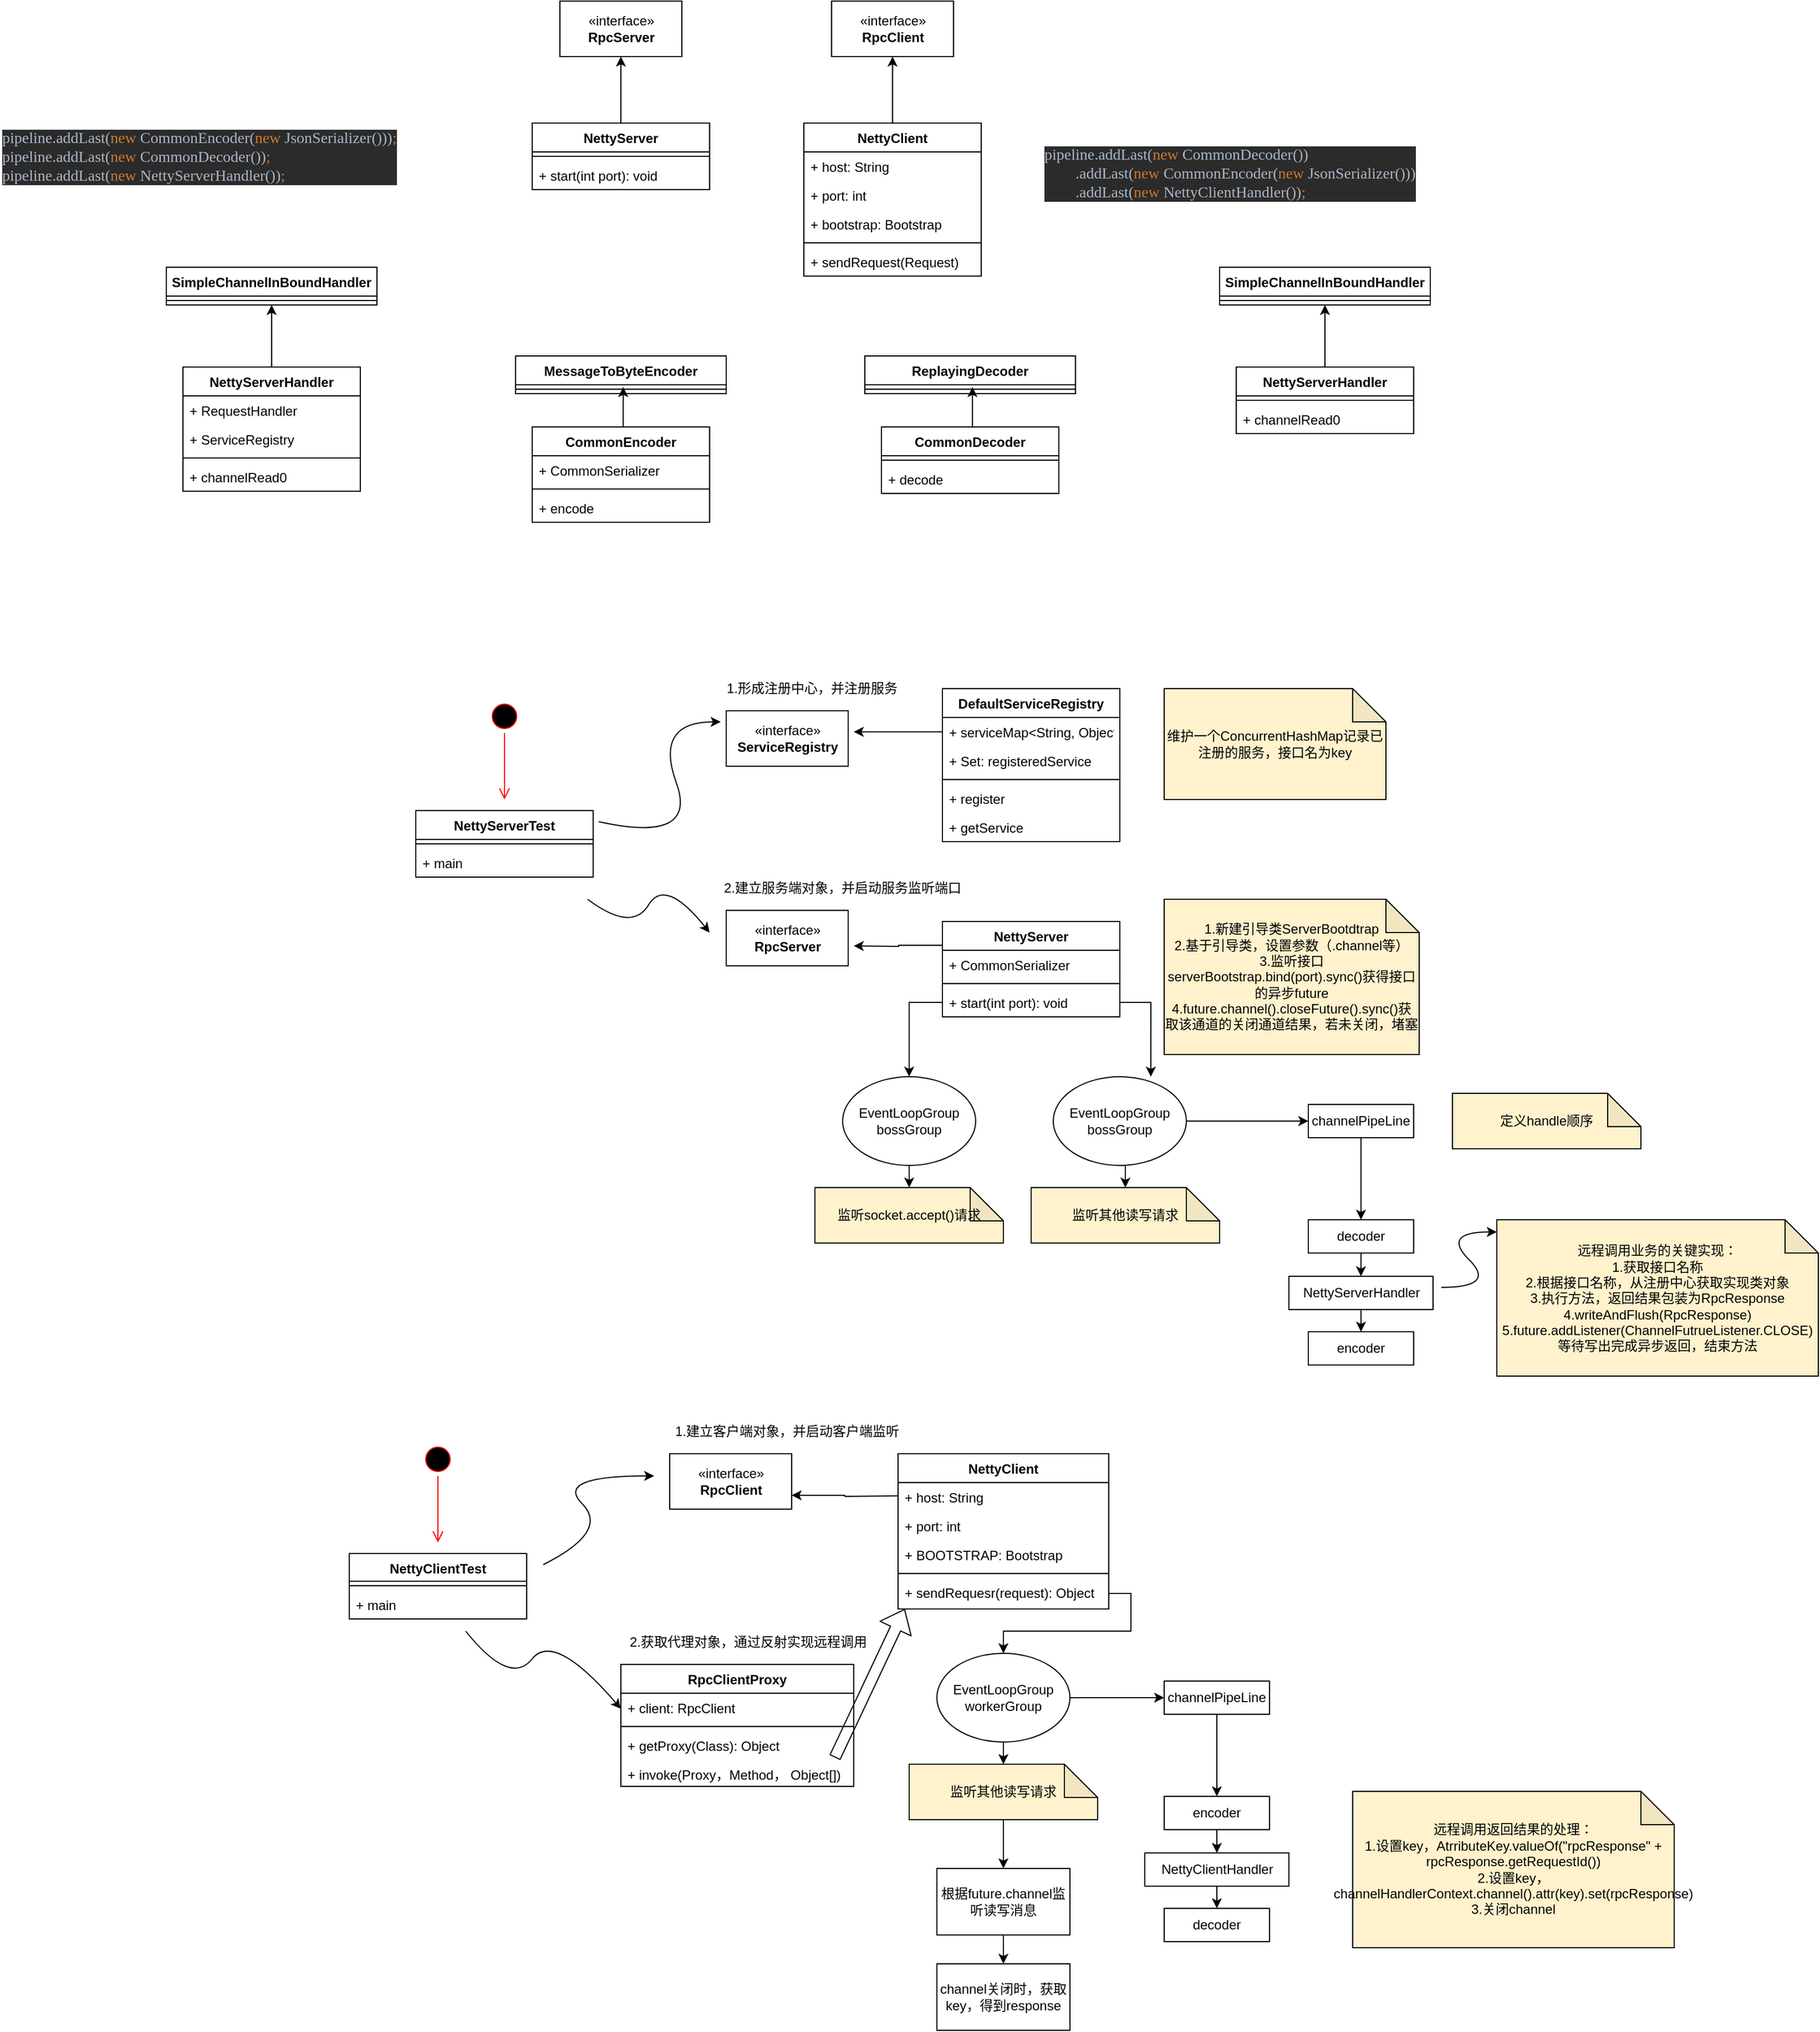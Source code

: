 <mxfile version="14.9.6" type="github">
  <diagram id="C5RBs43oDa-KdzZeNtuy" name="Page-1">
    <mxGraphModel dx="1935" dy="450" grid="1" gridSize="10" guides="1" tooltips="1" connect="1" arrows="1" fold="1" page="1" pageScale="1" pageWidth="827" pageHeight="1169" math="0" shadow="0">
      <root>
        <mxCell id="WIyWlLk6GJQsqaUBKTNV-0" />
        <mxCell id="WIyWlLk6GJQsqaUBKTNV-1" parent="WIyWlLk6GJQsqaUBKTNV-0" />
        <mxCell id="xq2F28zSy12SkbfvyaUk-0" value="«interface»&lt;br&gt;&lt;b&gt;RpcServer&lt;/b&gt;" style="html=1;" vertex="1" parent="WIyWlLk6GJQsqaUBKTNV-1">
          <mxGeometry x="315" y="70" width="110" height="50" as="geometry" />
        </mxCell>
        <mxCell id="xq2F28zSy12SkbfvyaUk-9" style="edgeStyle=orthogonalEdgeStyle;rounded=0;orthogonalLoop=1;jettySize=auto;html=1;exitX=0.5;exitY=0;exitDx=0;exitDy=0;" edge="1" parent="WIyWlLk6GJQsqaUBKTNV-1" source="xq2F28zSy12SkbfvyaUk-1" target="xq2F28zSy12SkbfvyaUk-0">
          <mxGeometry relative="1" as="geometry" />
        </mxCell>
        <mxCell id="xq2F28zSy12SkbfvyaUk-1" value="NettyServer" style="swimlane;fontStyle=1;align=center;verticalAlign=top;childLayout=stackLayout;horizontal=1;startSize=26;horizontalStack=0;resizeParent=1;resizeParentMax=0;resizeLast=0;collapsible=1;marginBottom=0;" vertex="1" parent="WIyWlLk6GJQsqaUBKTNV-1">
          <mxGeometry x="290" y="180" width="160" height="60" as="geometry" />
        </mxCell>
        <mxCell id="xq2F28zSy12SkbfvyaUk-3" value="" style="line;strokeWidth=1;fillColor=none;align=left;verticalAlign=middle;spacingTop=-1;spacingLeft=3;spacingRight=3;rotatable=0;labelPosition=right;points=[];portConstraint=eastwest;" vertex="1" parent="xq2F28zSy12SkbfvyaUk-1">
          <mxGeometry y="26" width="160" height="8" as="geometry" />
        </mxCell>
        <mxCell id="xq2F28zSy12SkbfvyaUk-4" value="+ start(int port): void" style="text;strokeColor=none;fillColor=none;align=left;verticalAlign=top;spacingLeft=4;spacingRight=4;overflow=hidden;rotatable=0;points=[[0,0.5],[1,0.5]];portConstraint=eastwest;" vertex="1" parent="xq2F28zSy12SkbfvyaUk-1">
          <mxGeometry y="34" width="160" height="26" as="geometry" />
        </mxCell>
        <mxCell id="xq2F28zSy12SkbfvyaUk-7" value="&lt;pre style=&quot;background-color: #2b2b2b ; color: #a9b7c6 ; font-family: &amp;quot;consolas&amp;quot; ; font-size: 10.5pt&quot;&gt;pipeline.addLast(&lt;span style=&quot;color: #cc7832&quot;&gt;new &lt;/span&gt;CommonEncoder(&lt;span style=&quot;color: #cc7832&quot;&gt;new &lt;/span&gt;JsonSerializer()))&lt;span style=&quot;color: #cc7832&quot;&gt;;&lt;br&gt;&lt;/span&gt;pipeline.addLast(&lt;span style=&quot;color: #cc7832&quot;&gt;new &lt;/span&gt;CommonDecoder())&lt;span style=&quot;color: #cc7832&quot;&gt;;&lt;br&gt;&lt;/span&gt;pipeline.addLast(&lt;span style=&quot;color: #cc7832&quot;&gt;new &lt;/span&gt;NettyServerHandler())&lt;span style=&quot;color: #cc7832&quot;&gt;;&lt;/span&gt;&lt;/pre&gt;" style="text;whiteSpace=wrap;html=1;" vertex="1" parent="WIyWlLk6GJQsqaUBKTNV-1">
          <mxGeometry x="-190" y="165" width="470" height="90" as="geometry" />
        </mxCell>
        <mxCell id="xq2F28zSy12SkbfvyaUk-21" style="edgeStyle=orthogonalEdgeStyle;rounded=0;orthogonalLoop=1;jettySize=auto;html=1;exitX=0.5;exitY=0;exitDx=0;exitDy=0;entryX=0.5;entryY=1;entryDx=0;entryDy=0;" edge="1" parent="WIyWlLk6GJQsqaUBKTNV-1" source="xq2F28zSy12SkbfvyaUk-10" target="xq2F28zSy12SkbfvyaUk-15">
          <mxGeometry relative="1" as="geometry" />
        </mxCell>
        <mxCell id="xq2F28zSy12SkbfvyaUk-10" value="NettyServerHandler" style="swimlane;fontStyle=1;align=center;verticalAlign=top;childLayout=stackLayout;horizontal=1;startSize=26;horizontalStack=0;resizeParent=1;resizeParentMax=0;resizeLast=0;collapsible=1;marginBottom=0;" vertex="1" parent="WIyWlLk6GJQsqaUBKTNV-1">
          <mxGeometry x="-25" y="400" width="160" height="112" as="geometry" />
        </mxCell>
        <mxCell id="xq2F28zSy12SkbfvyaUk-11" value="+ RequestHandler" style="text;strokeColor=none;fillColor=none;align=left;verticalAlign=top;spacingLeft=4;spacingRight=4;overflow=hidden;rotatable=0;points=[[0,0.5],[1,0.5]];portConstraint=eastwest;" vertex="1" parent="xq2F28zSy12SkbfvyaUk-10">
          <mxGeometry y="26" width="160" height="26" as="geometry" />
        </mxCell>
        <mxCell id="xq2F28zSy12SkbfvyaUk-14" value="+ ServiceRegistry" style="text;strokeColor=none;fillColor=none;align=left;verticalAlign=top;spacingLeft=4;spacingRight=4;overflow=hidden;rotatable=0;points=[[0,0.5],[1,0.5]];portConstraint=eastwest;" vertex="1" parent="xq2F28zSy12SkbfvyaUk-10">
          <mxGeometry y="52" width="160" height="26" as="geometry" />
        </mxCell>
        <mxCell id="xq2F28zSy12SkbfvyaUk-12" value="" style="line;strokeWidth=1;fillColor=none;align=left;verticalAlign=middle;spacingTop=-1;spacingLeft=3;spacingRight=3;rotatable=0;labelPosition=right;points=[];portConstraint=eastwest;" vertex="1" parent="xq2F28zSy12SkbfvyaUk-10">
          <mxGeometry y="78" width="160" height="8" as="geometry" />
        </mxCell>
        <mxCell id="xq2F28zSy12SkbfvyaUk-13" value="+ channelRead0" style="text;strokeColor=none;fillColor=none;align=left;verticalAlign=top;spacingLeft=4;spacingRight=4;overflow=hidden;rotatable=0;points=[[0,0.5],[1,0.5]];portConstraint=eastwest;" vertex="1" parent="xq2F28zSy12SkbfvyaUk-10">
          <mxGeometry y="86" width="160" height="26" as="geometry" />
        </mxCell>
        <mxCell id="xq2F28zSy12SkbfvyaUk-15" value="SimpleChannelInBoundHandler" style="swimlane;fontStyle=1;align=center;verticalAlign=top;childLayout=stackLayout;horizontal=1;startSize=26;horizontalStack=0;resizeParent=1;resizeParentMax=0;resizeLast=0;collapsible=1;marginBottom=0;" vertex="1" parent="WIyWlLk6GJQsqaUBKTNV-1">
          <mxGeometry x="-40" y="310" width="190" height="34" as="geometry" />
        </mxCell>
        <mxCell id="xq2F28zSy12SkbfvyaUk-17" value="" style="line;strokeWidth=1;fillColor=none;align=left;verticalAlign=middle;spacingTop=-1;spacingLeft=3;spacingRight=3;rotatable=0;labelPosition=right;points=[];portConstraint=eastwest;" vertex="1" parent="xq2F28zSy12SkbfvyaUk-15">
          <mxGeometry y="26" width="190" height="8" as="geometry" />
        </mxCell>
        <mxCell id="xq2F28zSy12SkbfvyaUk-23" value="«interface»&lt;br&gt;&lt;b&gt;RpcClient&lt;/b&gt;" style="html=1;" vertex="1" parent="WIyWlLk6GJQsqaUBKTNV-1">
          <mxGeometry x="560" y="70" width="110" height="50" as="geometry" />
        </mxCell>
        <mxCell id="xq2F28zSy12SkbfvyaUk-34" style="edgeStyle=orthogonalEdgeStyle;rounded=0;orthogonalLoop=1;jettySize=auto;html=1;exitX=0.5;exitY=0;exitDx=0;exitDy=0;entryX=0.5;entryY=1;entryDx=0;entryDy=0;" edge="1" parent="WIyWlLk6GJQsqaUBKTNV-1" source="xq2F28zSy12SkbfvyaUk-28" target="xq2F28zSy12SkbfvyaUk-23">
          <mxGeometry relative="1" as="geometry" />
        </mxCell>
        <mxCell id="xq2F28zSy12SkbfvyaUk-28" value="NettyClient" style="swimlane;fontStyle=1;align=center;verticalAlign=top;childLayout=stackLayout;horizontal=1;startSize=26;horizontalStack=0;resizeParent=1;resizeParentMax=0;resizeLast=0;collapsible=1;marginBottom=0;" vertex="1" parent="WIyWlLk6GJQsqaUBKTNV-1">
          <mxGeometry x="535" y="180" width="160" height="138" as="geometry" />
        </mxCell>
        <mxCell id="xq2F28zSy12SkbfvyaUk-29" value="+ host: String" style="text;strokeColor=none;fillColor=none;align=left;verticalAlign=top;spacingLeft=4;spacingRight=4;overflow=hidden;rotatable=0;points=[[0,0.5],[1,0.5]];portConstraint=eastwest;" vertex="1" parent="xq2F28zSy12SkbfvyaUk-28">
          <mxGeometry y="26" width="160" height="26" as="geometry" />
        </mxCell>
        <mxCell id="xq2F28zSy12SkbfvyaUk-32" value="+ port: int" style="text;strokeColor=none;fillColor=none;align=left;verticalAlign=top;spacingLeft=4;spacingRight=4;overflow=hidden;rotatable=0;points=[[0,0.5],[1,0.5]];portConstraint=eastwest;" vertex="1" parent="xq2F28zSy12SkbfvyaUk-28">
          <mxGeometry y="52" width="160" height="26" as="geometry" />
        </mxCell>
        <mxCell id="xq2F28zSy12SkbfvyaUk-33" value="+ bootstrap: Bootstrap" style="text;strokeColor=none;fillColor=none;align=left;verticalAlign=top;spacingLeft=4;spacingRight=4;overflow=hidden;rotatable=0;points=[[0,0.5],[1,0.5]];portConstraint=eastwest;" vertex="1" parent="xq2F28zSy12SkbfvyaUk-28">
          <mxGeometry y="78" width="160" height="26" as="geometry" />
        </mxCell>
        <mxCell id="xq2F28zSy12SkbfvyaUk-30" value="" style="line;strokeWidth=1;fillColor=none;align=left;verticalAlign=middle;spacingTop=-1;spacingLeft=3;spacingRight=3;rotatable=0;labelPosition=right;points=[];portConstraint=eastwest;" vertex="1" parent="xq2F28zSy12SkbfvyaUk-28">
          <mxGeometry y="104" width="160" height="8" as="geometry" />
        </mxCell>
        <mxCell id="xq2F28zSy12SkbfvyaUk-31" value="+ sendRequest(Request)" style="text;strokeColor=none;fillColor=none;align=left;verticalAlign=top;spacingLeft=4;spacingRight=4;overflow=hidden;rotatable=0;points=[[0,0.5],[1,0.5]];portConstraint=eastwest;" vertex="1" parent="xq2F28zSy12SkbfvyaUk-28">
          <mxGeometry y="112" width="160" height="26" as="geometry" />
        </mxCell>
        <mxCell id="xq2F28zSy12SkbfvyaUk-35" value="&lt;pre style=&quot;background-color: #2b2b2b ; color: #a9b7c6 ; font-family: &amp;quot;consolas&amp;quot; ; font-size: 10.5pt&quot;&gt;pipeline.addLast(&lt;span style=&quot;color: #cc7832&quot;&gt;new &lt;/span&gt;CommonDecoder())&lt;br&gt;        .addLast(&lt;span style=&quot;color: #cc7832&quot;&gt;new &lt;/span&gt;CommonEncoder(&lt;span style=&quot;color: #cc7832&quot;&gt;new &lt;/span&gt;JsonSerializer()))&lt;br&gt;        .addLast(&lt;span style=&quot;color: #cc7832&quot;&gt;new &lt;/span&gt;NettyClientHandler())&lt;span style=&quot;color: #cc7832&quot;&gt;;&lt;/span&gt;&lt;/pre&gt;" style="text;whiteSpace=wrap;html=1;" vertex="1" parent="WIyWlLk6GJQsqaUBKTNV-1">
          <mxGeometry x="750" y="180" width="460" height="90" as="geometry" />
        </mxCell>
        <mxCell id="xq2F28zSy12SkbfvyaUk-36" value="SimpleChannelInBoundHandler" style="swimlane;fontStyle=1;align=center;verticalAlign=top;childLayout=stackLayout;horizontal=1;startSize=26;horizontalStack=0;resizeParent=1;resizeParentMax=0;resizeLast=0;collapsible=1;marginBottom=0;" vertex="1" parent="WIyWlLk6GJQsqaUBKTNV-1">
          <mxGeometry x="910" y="310" width="190" height="34" as="geometry" />
        </mxCell>
        <mxCell id="xq2F28zSy12SkbfvyaUk-37" value="" style="line;strokeWidth=1;fillColor=none;align=left;verticalAlign=middle;spacingTop=-1;spacingLeft=3;spacingRight=3;rotatable=0;labelPosition=right;points=[];portConstraint=eastwest;" vertex="1" parent="xq2F28zSy12SkbfvyaUk-36">
          <mxGeometry y="26" width="190" height="8" as="geometry" />
        </mxCell>
        <mxCell id="xq2F28zSy12SkbfvyaUk-43" style="edgeStyle=orthogonalEdgeStyle;rounded=0;orthogonalLoop=1;jettySize=auto;html=1;exitX=0.5;exitY=0;exitDx=0;exitDy=0;entryX=0.5;entryY=1;entryDx=0;entryDy=0;" edge="1" parent="WIyWlLk6GJQsqaUBKTNV-1" source="xq2F28zSy12SkbfvyaUk-38" target="xq2F28zSy12SkbfvyaUk-36">
          <mxGeometry relative="1" as="geometry" />
        </mxCell>
        <mxCell id="xq2F28zSy12SkbfvyaUk-38" value="NettyServerHandler" style="swimlane;fontStyle=1;align=center;verticalAlign=top;childLayout=stackLayout;horizontal=1;startSize=26;horizontalStack=0;resizeParent=1;resizeParentMax=0;resizeLast=0;collapsible=1;marginBottom=0;" vertex="1" parent="WIyWlLk6GJQsqaUBKTNV-1">
          <mxGeometry x="925" y="400" width="160" height="60" as="geometry" />
        </mxCell>
        <mxCell id="xq2F28zSy12SkbfvyaUk-41" value="" style="line;strokeWidth=1;fillColor=none;align=left;verticalAlign=middle;spacingTop=-1;spacingLeft=3;spacingRight=3;rotatable=0;labelPosition=right;points=[];portConstraint=eastwest;" vertex="1" parent="xq2F28zSy12SkbfvyaUk-38">
          <mxGeometry y="26" width="160" height="8" as="geometry" />
        </mxCell>
        <mxCell id="xq2F28zSy12SkbfvyaUk-42" value="+ channelRead0" style="text;strokeColor=none;fillColor=none;align=left;verticalAlign=top;spacingLeft=4;spacingRight=4;overflow=hidden;rotatable=0;points=[[0,0.5],[1,0.5]];portConstraint=eastwest;" vertex="1" parent="xq2F28zSy12SkbfvyaUk-38">
          <mxGeometry y="34" width="160" height="26" as="geometry" />
        </mxCell>
        <mxCell id="xq2F28zSy12SkbfvyaUk-49" value="MessageToByteEncoder" style="swimlane;fontStyle=1;align=center;verticalAlign=top;childLayout=stackLayout;horizontal=1;startSize=26;horizontalStack=0;resizeParent=1;resizeParentMax=0;resizeLast=0;collapsible=1;marginBottom=0;" vertex="1" parent="WIyWlLk6GJQsqaUBKTNV-1">
          <mxGeometry x="275" y="390" width="190" height="34" as="geometry" />
        </mxCell>
        <mxCell id="xq2F28zSy12SkbfvyaUk-50" value="" style="line;strokeWidth=1;fillColor=none;align=left;verticalAlign=middle;spacingTop=-1;spacingLeft=3;spacingRight=3;rotatable=0;labelPosition=right;points=[];portConstraint=eastwest;" vertex="1" parent="xq2F28zSy12SkbfvyaUk-49">
          <mxGeometry y="26" width="190" height="8" as="geometry" />
        </mxCell>
        <mxCell id="xq2F28zSy12SkbfvyaUk-55" style="edgeStyle=orthogonalEdgeStyle;rounded=0;orthogonalLoop=1;jettySize=auto;html=1;exitX=0.5;exitY=0;exitDx=0;exitDy=0;entryX=0.511;entryY=0.25;entryDx=0;entryDy=0;entryPerimeter=0;" edge="1" parent="WIyWlLk6GJQsqaUBKTNV-1" source="xq2F28zSy12SkbfvyaUk-51" target="xq2F28zSy12SkbfvyaUk-50">
          <mxGeometry relative="1" as="geometry" />
        </mxCell>
        <mxCell id="xq2F28zSy12SkbfvyaUk-51" value="CommonEncoder" style="swimlane;fontStyle=1;align=center;verticalAlign=top;childLayout=stackLayout;horizontal=1;startSize=26;horizontalStack=0;resizeParent=1;resizeParentMax=0;resizeLast=0;collapsible=1;marginBottom=0;" vertex="1" parent="WIyWlLk6GJQsqaUBKTNV-1">
          <mxGeometry x="290" y="454" width="160" height="86" as="geometry" />
        </mxCell>
        <mxCell id="xq2F28zSy12SkbfvyaUk-52" value="+ CommonSerializer" style="text;strokeColor=none;fillColor=none;align=left;verticalAlign=top;spacingLeft=4;spacingRight=4;overflow=hidden;rotatable=0;points=[[0,0.5],[1,0.5]];portConstraint=eastwest;" vertex="1" parent="xq2F28zSy12SkbfvyaUk-51">
          <mxGeometry y="26" width="160" height="26" as="geometry" />
        </mxCell>
        <mxCell id="xq2F28zSy12SkbfvyaUk-53" value="" style="line;strokeWidth=1;fillColor=none;align=left;verticalAlign=middle;spacingTop=-1;spacingLeft=3;spacingRight=3;rotatable=0;labelPosition=right;points=[];portConstraint=eastwest;" vertex="1" parent="xq2F28zSy12SkbfvyaUk-51">
          <mxGeometry y="52" width="160" height="8" as="geometry" />
        </mxCell>
        <mxCell id="xq2F28zSy12SkbfvyaUk-54" value="+ encode" style="text;strokeColor=none;fillColor=none;align=left;verticalAlign=top;spacingLeft=4;spacingRight=4;overflow=hidden;rotatable=0;points=[[0,0.5],[1,0.5]];portConstraint=eastwest;" vertex="1" parent="xq2F28zSy12SkbfvyaUk-51">
          <mxGeometry y="60" width="160" height="26" as="geometry" />
        </mxCell>
        <mxCell id="xq2F28zSy12SkbfvyaUk-56" value="ReplayingDecoder" style="swimlane;fontStyle=1;align=center;verticalAlign=top;childLayout=stackLayout;horizontal=1;startSize=26;horizontalStack=0;resizeParent=1;resizeParentMax=0;resizeLast=0;collapsible=1;marginBottom=0;" vertex="1" parent="WIyWlLk6GJQsqaUBKTNV-1">
          <mxGeometry x="590" y="390" width="190" height="34" as="geometry" />
        </mxCell>
        <mxCell id="xq2F28zSy12SkbfvyaUk-57" value="" style="line;strokeWidth=1;fillColor=none;align=left;verticalAlign=middle;spacingTop=-1;spacingLeft=3;spacingRight=3;rotatable=0;labelPosition=right;points=[];portConstraint=eastwest;" vertex="1" parent="xq2F28zSy12SkbfvyaUk-56">
          <mxGeometry y="26" width="190" height="8" as="geometry" />
        </mxCell>
        <mxCell id="xq2F28zSy12SkbfvyaUk-58" style="edgeStyle=orthogonalEdgeStyle;rounded=0;orthogonalLoop=1;jettySize=auto;html=1;exitX=0.5;exitY=0;exitDx=0;exitDy=0;entryX=0.511;entryY=0.25;entryDx=0;entryDy=0;entryPerimeter=0;" edge="1" parent="WIyWlLk6GJQsqaUBKTNV-1" source="xq2F28zSy12SkbfvyaUk-59" target="xq2F28zSy12SkbfvyaUk-57">
          <mxGeometry relative="1" as="geometry" />
        </mxCell>
        <mxCell id="xq2F28zSy12SkbfvyaUk-59" value="CommonDecoder" style="swimlane;fontStyle=1;align=center;verticalAlign=top;childLayout=stackLayout;horizontal=1;startSize=26;horizontalStack=0;resizeParent=1;resizeParentMax=0;resizeLast=0;collapsible=1;marginBottom=0;" vertex="1" parent="WIyWlLk6GJQsqaUBKTNV-1">
          <mxGeometry x="605" y="454" width="160" height="60" as="geometry" />
        </mxCell>
        <mxCell id="xq2F28zSy12SkbfvyaUk-61" value="" style="line;strokeWidth=1;fillColor=none;align=left;verticalAlign=middle;spacingTop=-1;spacingLeft=3;spacingRight=3;rotatable=0;labelPosition=right;points=[];portConstraint=eastwest;" vertex="1" parent="xq2F28zSy12SkbfvyaUk-59">
          <mxGeometry y="26" width="160" height="8" as="geometry" />
        </mxCell>
        <mxCell id="xq2F28zSy12SkbfvyaUk-62" value="+ decode" style="text;strokeColor=none;fillColor=none;align=left;verticalAlign=top;spacingLeft=4;spacingRight=4;overflow=hidden;rotatable=0;points=[[0,0.5],[1,0.5]];portConstraint=eastwest;" vertex="1" parent="xq2F28zSy12SkbfvyaUk-59">
          <mxGeometry y="34" width="160" height="26" as="geometry" />
        </mxCell>
        <mxCell id="xq2F28zSy12SkbfvyaUk-63" value="" style="ellipse;html=1;shape=startState;fillColor=#000000;strokeColor=#ff0000;" vertex="1" parent="WIyWlLk6GJQsqaUBKTNV-1">
          <mxGeometry x="250" y="700" width="30" height="30" as="geometry" />
        </mxCell>
        <mxCell id="xq2F28zSy12SkbfvyaUk-64" value="" style="edgeStyle=orthogonalEdgeStyle;html=1;verticalAlign=bottom;endArrow=open;endSize=8;strokeColor=#ff0000;" edge="1" source="xq2F28zSy12SkbfvyaUk-63" parent="WIyWlLk6GJQsqaUBKTNV-1">
          <mxGeometry relative="1" as="geometry">
            <mxPoint x="265" y="790" as="targetPoint" />
          </mxGeometry>
        </mxCell>
        <mxCell id="xq2F28zSy12SkbfvyaUk-65" value="NettyServerTest" style="swimlane;fontStyle=1;align=center;verticalAlign=top;childLayout=stackLayout;horizontal=1;startSize=26;horizontalStack=0;resizeParent=1;resizeParentMax=0;resizeLast=0;collapsible=1;marginBottom=0;" vertex="1" parent="WIyWlLk6GJQsqaUBKTNV-1">
          <mxGeometry x="185" y="800" width="160" height="60" as="geometry" />
        </mxCell>
        <mxCell id="xq2F28zSy12SkbfvyaUk-67" value="" style="line;strokeWidth=1;fillColor=none;align=left;verticalAlign=middle;spacingTop=-1;spacingLeft=3;spacingRight=3;rotatable=0;labelPosition=right;points=[];portConstraint=eastwest;" vertex="1" parent="xq2F28zSy12SkbfvyaUk-65">
          <mxGeometry y="26" width="160" height="8" as="geometry" />
        </mxCell>
        <mxCell id="xq2F28zSy12SkbfvyaUk-68" value="+ main" style="text;strokeColor=none;fillColor=none;align=left;verticalAlign=top;spacingLeft=4;spacingRight=4;overflow=hidden;rotatable=0;points=[[0,0.5],[1,0.5]];portConstraint=eastwest;" vertex="1" parent="xq2F28zSy12SkbfvyaUk-65">
          <mxGeometry y="34" width="160" height="26" as="geometry" />
        </mxCell>
        <mxCell id="xq2F28zSy12SkbfvyaUk-73" value="«interface»&lt;br&gt;&lt;b&gt;ServiceRegistry&lt;/b&gt;" style="html=1;" vertex="1" parent="WIyWlLk6GJQsqaUBKTNV-1">
          <mxGeometry x="465" y="710" width="110" height="50" as="geometry" />
        </mxCell>
        <mxCell id="xq2F28zSy12SkbfvyaUk-75" value="" style="curved=1;endArrow=classic;html=1;" edge="1" parent="WIyWlLk6GJQsqaUBKTNV-1">
          <mxGeometry width="50" height="50" relative="1" as="geometry">
            <mxPoint x="350" y="810" as="sourcePoint" />
            <mxPoint x="460" y="720" as="targetPoint" />
            <Array as="points">
              <mxPoint x="440" y="830" />
              <mxPoint x="400" y="720" />
            </Array>
          </mxGeometry>
        </mxCell>
        <mxCell id="xq2F28zSy12SkbfvyaUk-76" value="1.形成注册中心，并注册服务" style="text;html=1;strokeColor=none;fillColor=none;align=center;verticalAlign=middle;whiteSpace=wrap;rounded=0;" vertex="1" parent="WIyWlLk6GJQsqaUBKTNV-1">
          <mxGeometry x="460" y="690" width="165" as="geometry" />
        </mxCell>
        <mxCell id="xq2F28zSy12SkbfvyaUk-77" value="DefaultServiceRegistry" style="swimlane;fontStyle=1;align=center;verticalAlign=top;childLayout=stackLayout;horizontal=1;startSize=26;horizontalStack=0;resizeParent=1;resizeParentMax=0;resizeLast=0;collapsible=1;marginBottom=0;" vertex="1" parent="WIyWlLk6GJQsqaUBKTNV-1">
          <mxGeometry x="660" y="690" width="160" height="138" as="geometry" />
        </mxCell>
        <mxCell id="xq2F28zSy12SkbfvyaUk-78" value="+ serviceMap&lt;String, Object&gt;" style="text;strokeColor=none;fillColor=none;align=left;verticalAlign=top;spacingLeft=4;spacingRight=4;overflow=hidden;rotatable=0;points=[[0,0.5],[1,0.5]];portConstraint=eastwest;" vertex="1" parent="xq2F28zSy12SkbfvyaUk-77">
          <mxGeometry y="26" width="160" height="26" as="geometry" />
        </mxCell>
        <mxCell id="xq2F28zSy12SkbfvyaUk-82" value="+ Set: registeredService" style="text;strokeColor=none;fillColor=none;align=left;verticalAlign=top;spacingLeft=4;spacingRight=4;overflow=hidden;rotatable=0;points=[[0,0.5],[1,0.5]];portConstraint=eastwest;" vertex="1" parent="xq2F28zSy12SkbfvyaUk-77">
          <mxGeometry y="52" width="160" height="26" as="geometry" />
        </mxCell>
        <mxCell id="xq2F28zSy12SkbfvyaUk-79" value="" style="line;strokeWidth=1;fillColor=none;align=left;verticalAlign=middle;spacingTop=-1;spacingLeft=3;spacingRight=3;rotatable=0;labelPosition=right;points=[];portConstraint=eastwest;" vertex="1" parent="xq2F28zSy12SkbfvyaUk-77">
          <mxGeometry y="78" width="160" height="8" as="geometry" />
        </mxCell>
        <mxCell id="xq2F28zSy12SkbfvyaUk-80" value="+ register" style="text;strokeColor=none;fillColor=none;align=left;verticalAlign=top;spacingLeft=4;spacingRight=4;overflow=hidden;rotatable=0;points=[[0,0.5],[1,0.5]];portConstraint=eastwest;" vertex="1" parent="xq2F28zSy12SkbfvyaUk-77">
          <mxGeometry y="86" width="160" height="26" as="geometry" />
        </mxCell>
        <mxCell id="xq2F28zSy12SkbfvyaUk-83" value="+ getService" style="text;strokeColor=none;fillColor=none;align=left;verticalAlign=top;spacingLeft=4;spacingRight=4;overflow=hidden;rotatable=0;points=[[0,0.5],[1,0.5]];portConstraint=eastwest;" vertex="1" parent="xq2F28zSy12SkbfvyaUk-77">
          <mxGeometry y="112" width="160" height="26" as="geometry" />
        </mxCell>
        <mxCell id="xq2F28zSy12SkbfvyaUk-84" style="edgeStyle=orthogonalEdgeStyle;rounded=0;orthogonalLoop=1;jettySize=auto;html=1;exitX=0;exitY=0.5;exitDx=0;exitDy=0;" edge="1" parent="WIyWlLk6GJQsqaUBKTNV-1" source="xq2F28zSy12SkbfvyaUk-78">
          <mxGeometry relative="1" as="geometry">
            <mxPoint x="580" y="729" as="targetPoint" />
          </mxGeometry>
        </mxCell>
        <mxCell id="xq2F28zSy12SkbfvyaUk-85" value="维护一个ConcurrentHashMap记录已注册的服务，接口名为key" style="shape=note;whiteSpace=wrap;html=1;backgroundOutline=1;darkOpacity=0.05;fillColor=#FFF2CC;" vertex="1" parent="WIyWlLk6GJQsqaUBKTNV-1">
          <mxGeometry x="860" y="690" width="200" height="100" as="geometry" />
        </mxCell>
        <mxCell id="xq2F28zSy12SkbfvyaUk-87" value="«interface»&lt;br&gt;&lt;b&gt;RpcServer&lt;/b&gt;" style="html=1;" vertex="1" parent="WIyWlLk6GJQsqaUBKTNV-1">
          <mxGeometry x="465" y="890" width="110" height="50" as="geometry" />
        </mxCell>
        <mxCell id="xq2F28zSy12SkbfvyaUk-88" value="2.建立服务端对象，并启动服务监听端口" style="text;html=1;strokeColor=none;fillColor=none;align=center;verticalAlign=middle;whiteSpace=wrap;rounded=0;" vertex="1" parent="WIyWlLk6GJQsqaUBKTNV-1">
          <mxGeometry x="450" y="870" width="240" as="geometry" />
        </mxCell>
        <mxCell id="xq2F28zSy12SkbfvyaUk-93" style="edgeStyle=orthogonalEdgeStyle;rounded=0;orthogonalLoop=1;jettySize=auto;html=1;exitX=0;exitY=0.25;exitDx=0;exitDy=0;" edge="1" parent="WIyWlLk6GJQsqaUBKTNV-1" source="xq2F28zSy12SkbfvyaUk-89">
          <mxGeometry relative="1" as="geometry">
            <mxPoint x="580" y="922" as="targetPoint" />
          </mxGeometry>
        </mxCell>
        <mxCell id="xq2F28zSy12SkbfvyaUk-89" value="NettyServer" style="swimlane;fontStyle=1;align=center;verticalAlign=top;childLayout=stackLayout;horizontal=1;startSize=26;horizontalStack=0;resizeParent=1;resizeParentMax=0;resizeLast=0;collapsible=1;marginBottom=0;fillColor=#FFFFFF;" vertex="1" parent="WIyWlLk6GJQsqaUBKTNV-1">
          <mxGeometry x="660" y="900" width="160" height="86" as="geometry" />
        </mxCell>
        <mxCell id="xq2F28zSy12SkbfvyaUk-90" value="+ CommonSerializer" style="text;strokeColor=none;fillColor=none;align=left;verticalAlign=top;spacingLeft=4;spacingRight=4;overflow=hidden;rotatable=0;points=[[0,0.5],[1,0.5]];portConstraint=eastwest;" vertex="1" parent="xq2F28zSy12SkbfvyaUk-89">
          <mxGeometry y="26" width="160" height="26" as="geometry" />
        </mxCell>
        <mxCell id="xq2F28zSy12SkbfvyaUk-91" value="" style="line;strokeWidth=1;fillColor=none;align=left;verticalAlign=middle;spacingTop=-1;spacingLeft=3;spacingRight=3;rotatable=0;labelPosition=right;points=[];portConstraint=eastwest;" vertex="1" parent="xq2F28zSy12SkbfvyaUk-89">
          <mxGeometry y="52" width="160" height="8" as="geometry" />
        </mxCell>
        <mxCell id="xq2F28zSy12SkbfvyaUk-92" value="+ start(int port): void" style="text;strokeColor=none;fillColor=none;align=left;verticalAlign=top;spacingLeft=4;spacingRight=4;overflow=hidden;rotatable=0;points=[[0,0.5],[1,0.5]];portConstraint=eastwest;" vertex="1" parent="xq2F28zSy12SkbfvyaUk-89">
          <mxGeometry y="60" width="160" height="26" as="geometry" />
        </mxCell>
        <mxCell id="xq2F28zSy12SkbfvyaUk-94" value="1.新建引导类ServerBootdtrap&lt;br&gt;2.基于引导类，设置参数（.channel等）&lt;br&gt;3.监听接口serverBootstrap.bind(port).sync()获得接口的异步future&lt;br&gt;4.future.channel().closeFuture().sync()获取该通道的关闭通道结果，若未关闭，堵塞" style="shape=note;whiteSpace=wrap;html=1;backgroundOutline=1;darkOpacity=0.05;fillColor=#FFF2CC;" vertex="1" parent="WIyWlLk6GJQsqaUBKTNV-1">
          <mxGeometry x="860" y="880" width="230" height="140" as="geometry" />
        </mxCell>
        <mxCell id="xq2F28zSy12SkbfvyaUk-95" value="" style="curved=1;endArrow=classic;html=1;" edge="1" parent="WIyWlLk6GJQsqaUBKTNV-1">
          <mxGeometry width="50" height="50" relative="1" as="geometry">
            <mxPoint x="340" y="880" as="sourcePoint" />
            <mxPoint x="450" y="910" as="targetPoint" />
            <Array as="points">
              <mxPoint x="380" y="910" />
              <mxPoint x="410" y="860" />
            </Array>
          </mxGeometry>
        </mxCell>
        <mxCell id="xq2F28zSy12SkbfvyaUk-101" style="edgeStyle=orthogonalEdgeStyle;rounded=0;orthogonalLoop=1;jettySize=auto;html=1;exitX=0.5;exitY=1;exitDx=0;exitDy=0;entryX=0.5;entryY=0;entryDx=0;entryDy=0;entryPerimeter=0;" edge="1" parent="WIyWlLk6GJQsqaUBKTNV-1" source="xq2F28zSy12SkbfvyaUk-96" target="xq2F28zSy12SkbfvyaUk-100">
          <mxGeometry relative="1" as="geometry" />
        </mxCell>
        <mxCell id="xq2F28zSy12SkbfvyaUk-96" value="EventLoopGroup&lt;br&gt;bossGroup" style="ellipse;whiteSpace=wrap;html=1;fillColor=#FFFFFF;" vertex="1" parent="WIyWlLk6GJQsqaUBKTNV-1">
          <mxGeometry x="570" y="1040" width="120" height="80" as="geometry" />
        </mxCell>
        <mxCell id="xq2F28zSy12SkbfvyaUk-97" style="edgeStyle=orthogonalEdgeStyle;rounded=0;orthogonalLoop=1;jettySize=auto;html=1;exitX=0;exitY=0.5;exitDx=0;exitDy=0;entryX=0.5;entryY=0;entryDx=0;entryDy=0;" edge="1" parent="WIyWlLk6GJQsqaUBKTNV-1" source="xq2F28zSy12SkbfvyaUk-92" target="xq2F28zSy12SkbfvyaUk-96">
          <mxGeometry relative="1" as="geometry" />
        </mxCell>
        <mxCell id="xq2F28zSy12SkbfvyaUk-103" style="edgeStyle=orthogonalEdgeStyle;rounded=0;orthogonalLoop=1;jettySize=auto;html=1;exitX=0.5;exitY=1;exitDx=0;exitDy=0;entryX=0.5;entryY=0;entryDx=0;entryDy=0;entryPerimeter=0;" edge="1" parent="WIyWlLk6GJQsqaUBKTNV-1" source="xq2F28zSy12SkbfvyaUk-98" target="xq2F28zSy12SkbfvyaUk-102">
          <mxGeometry relative="1" as="geometry" />
        </mxCell>
        <mxCell id="xq2F28zSy12SkbfvyaUk-105" style="edgeStyle=orthogonalEdgeStyle;rounded=0;orthogonalLoop=1;jettySize=auto;html=1;exitX=1;exitY=0.5;exitDx=0;exitDy=0;entryX=0;entryY=0.5;entryDx=0;entryDy=0;" edge="1" parent="WIyWlLk6GJQsqaUBKTNV-1" source="xq2F28zSy12SkbfvyaUk-98" target="xq2F28zSy12SkbfvyaUk-104">
          <mxGeometry relative="1" as="geometry" />
        </mxCell>
        <mxCell id="xq2F28zSy12SkbfvyaUk-98" value="EventLoopGroup&lt;br&gt;bossGroup" style="ellipse;whiteSpace=wrap;html=1;fillColor=#FFFFFF;" vertex="1" parent="WIyWlLk6GJQsqaUBKTNV-1">
          <mxGeometry x="760" y="1040" width="120" height="80" as="geometry" />
        </mxCell>
        <mxCell id="xq2F28zSy12SkbfvyaUk-99" style="edgeStyle=orthogonalEdgeStyle;rounded=0;orthogonalLoop=1;jettySize=auto;html=1;exitX=1;exitY=0.5;exitDx=0;exitDy=0;entryX=0.733;entryY=0;entryDx=0;entryDy=0;entryPerimeter=0;" edge="1" parent="WIyWlLk6GJQsqaUBKTNV-1" source="xq2F28zSy12SkbfvyaUk-92" target="xq2F28zSy12SkbfvyaUk-98">
          <mxGeometry relative="1" as="geometry" />
        </mxCell>
        <mxCell id="xq2F28zSy12SkbfvyaUk-100" value="监听socket.accept()请求" style="shape=note;whiteSpace=wrap;html=1;backgroundOutline=1;darkOpacity=0.05;fillColor=#FFF2CC;" vertex="1" parent="WIyWlLk6GJQsqaUBKTNV-1">
          <mxGeometry x="545" y="1140" width="170" height="50" as="geometry" />
        </mxCell>
        <mxCell id="xq2F28zSy12SkbfvyaUk-102" value="监听其他读写请求" style="shape=note;whiteSpace=wrap;html=1;backgroundOutline=1;darkOpacity=0.05;fillColor=#FFF2CC;" vertex="1" parent="WIyWlLk6GJQsqaUBKTNV-1">
          <mxGeometry x="740" y="1140" width="170" height="50" as="geometry" />
        </mxCell>
        <mxCell id="xq2F28zSy12SkbfvyaUk-113" style="edgeStyle=orthogonalEdgeStyle;rounded=0;orthogonalLoop=1;jettySize=auto;html=1;exitX=0.5;exitY=1;exitDx=0;exitDy=0;entryX=0.5;entryY=0;entryDx=0;entryDy=0;" edge="1" parent="WIyWlLk6GJQsqaUBKTNV-1" source="xq2F28zSy12SkbfvyaUk-104" target="xq2F28zSy12SkbfvyaUk-108">
          <mxGeometry relative="1" as="geometry" />
        </mxCell>
        <mxCell id="xq2F28zSy12SkbfvyaUk-104" value="channelPipeLine" style="rounded=0;whiteSpace=wrap;html=1;fillColor=#FFFFFF;" vertex="1" parent="WIyWlLk6GJQsqaUBKTNV-1">
          <mxGeometry x="990" y="1065" width="95" height="30" as="geometry" />
        </mxCell>
        <mxCell id="xq2F28zSy12SkbfvyaUk-106" value="定义handle顺序" style="shape=note;whiteSpace=wrap;html=1;backgroundOutline=1;darkOpacity=0.05;fillColor=#FFF2CC;" vertex="1" parent="WIyWlLk6GJQsqaUBKTNV-1">
          <mxGeometry x="1120" y="1055" width="170" height="50" as="geometry" />
        </mxCell>
        <mxCell id="xq2F28zSy12SkbfvyaUk-112" style="edgeStyle=orthogonalEdgeStyle;rounded=0;orthogonalLoop=1;jettySize=auto;html=1;exitX=0.5;exitY=1;exitDx=0;exitDy=0;entryX=0.5;entryY=0;entryDx=0;entryDy=0;" edge="1" parent="WIyWlLk6GJQsqaUBKTNV-1" source="xq2F28zSy12SkbfvyaUk-108" target="xq2F28zSy12SkbfvyaUk-111">
          <mxGeometry relative="1" as="geometry" />
        </mxCell>
        <mxCell id="xq2F28zSy12SkbfvyaUk-108" value="decoder" style="rounded=0;whiteSpace=wrap;html=1;fillColor=#FFFFFF;" vertex="1" parent="WIyWlLk6GJQsqaUBKTNV-1">
          <mxGeometry x="990" y="1169" width="95" height="30" as="geometry" />
        </mxCell>
        <mxCell id="xq2F28zSy12SkbfvyaUk-115" style="edgeStyle=orthogonalEdgeStyle;rounded=0;orthogonalLoop=1;jettySize=auto;html=1;exitX=0.5;exitY=1;exitDx=0;exitDy=0;entryX=0.5;entryY=0;entryDx=0;entryDy=0;" edge="1" parent="WIyWlLk6GJQsqaUBKTNV-1" source="xq2F28zSy12SkbfvyaUk-111" target="xq2F28zSy12SkbfvyaUk-114">
          <mxGeometry relative="1" as="geometry" />
        </mxCell>
        <mxCell id="xq2F28zSy12SkbfvyaUk-111" value="NettyServerHandler" style="rounded=0;whiteSpace=wrap;html=1;fillColor=#FFFFFF;" vertex="1" parent="WIyWlLk6GJQsqaUBKTNV-1">
          <mxGeometry x="972.5" y="1220" width="130" height="30" as="geometry" />
        </mxCell>
        <mxCell id="xq2F28zSy12SkbfvyaUk-114" value="encoder" style="rounded=0;whiteSpace=wrap;html=1;fillColor=#FFFFFF;" vertex="1" parent="WIyWlLk6GJQsqaUBKTNV-1">
          <mxGeometry x="990" y="1270" width="95" height="30" as="geometry" />
        </mxCell>
        <mxCell id="xq2F28zSy12SkbfvyaUk-116" value="远程调用业务的关键实现：&lt;br&gt;1.获取接口名称&lt;br&gt;2.根据接口名称，从注册中心获取实现类对象&lt;br&gt;3.执行方法，返回结果包装为RpcResponse&lt;br&gt;4.writeAndFlush(RpcResponse)&lt;br&gt;5.future.addListener(ChannelFutrueListener.CLOSE)等待写出完成异步返回，结束方法" style="shape=note;whiteSpace=wrap;html=1;backgroundOutline=1;darkOpacity=0.05;fillColor=#FFF2CC;" vertex="1" parent="WIyWlLk6GJQsqaUBKTNV-1">
          <mxGeometry x="1160" y="1169" width="290" height="141" as="geometry" />
        </mxCell>
        <mxCell id="xq2F28zSy12SkbfvyaUk-118" value="" style="curved=1;endArrow=classic;html=1;" edge="1" parent="WIyWlLk6GJQsqaUBKTNV-1">
          <mxGeometry width="50" height="50" relative="1" as="geometry">
            <mxPoint x="1110" y="1230" as="sourcePoint" />
            <mxPoint x="1160" y="1180" as="targetPoint" />
            <Array as="points">
              <mxPoint x="1160" y="1230" />
              <mxPoint x="1110" y="1180" />
            </Array>
          </mxGeometry>
        </mxCell>
        <mxCell id="xq2F28zSy12SkbfvyaUk-119" value="" style="ellipse;html=1;shape=startState;fillColor=#000000;strokeColor=#ff0000;" vertex="1" parent="WIyWlLk6GJQsqaUBKTNV-1">
          <mxGeometry x="190" y="1370" width="30" height="30" as="geometry" />
        </mxCell>
        <mxCell id="xq2F28zSy12SkbfvyaUk-120" value="" style="edgeStyle=orthogonalEdgeStyle;html=1;verticalAlign=bottom;endArrow=open;endSize=8;strokeColor=#ff0000;" edge="1" source="xq2F28zSy12SkbfvyaUk-119" parent="WIyWlLk6GJQsqaUBKTNV-1">
          <mxGeometry relative="1" as="geometry">
            <mxPoint x="205" y="1460" as="targetPoint" />
          </mxGeometry>
        </mxCell>
        <mxCell id="xq2F28zSy12SkbfvyaUk-121" value="NettyClientTest" style="swimlane;fontStyle=1;align=center;verticalAlign=top;childLayout=stackLayout;horizontal=1;startSize=25;horizontalStack=0;resizeParent=1;resizeParentMax=0;resizeLast=0;collapsible=1;marginBottom=0;" vertex="1" parent="WIyWlLk6GJQsqaUBKTNV-1">
          <mxGeometry x="125" y="1470" width="160" height="59" as="geometry" />
        </mxCell>
        <mxCell id="xq2F28zSy12SkbfvyaUk-122" value="" style="line;strokeWidth=1;fillColor=none;align=left;verticalAlign=middle;spacingTop=-1;spacingLeft=3;spacingRight=3;rotatable=0;labelPosition=right;points=[];portConstraint=eastwest;" vertex="1" parent="xq2F28zSy12SkbfvyaUk-121">
          <mxGeometry y="25" width="160" height="8" as="geometry" />
        </mxCell>
        <mxCell id="xq2F28zSy12SkbfvyaUk-123" value="+ main" style="text;strokeColor=none;fillColor=none;align=left;verticalAlign=top;spacingLeft=4;spacingRight=4;overflow=hidden;rotatable=0;points=[[0,0.5],[1,0.5]];portConstraint=eastwest;" vertex="1" parent="xq2F28zSy12SkbfvyaUk-121">
          <mxGeometry y="33" width="160" height="26" as="geometry" />
        </mxCell>
        <mxCell id="xq2F28zSy12SkbfvyaUk-124" value="«interface»&lt;br&gt;&lt;b&gt;RpcClient&lt;/b&gt;" style="html=1;" vertex="1" parent="WIyWlLk6GJQsqaUBKTNV-1">
          <mxGeometry x="414" y="1380" width="110" height="50" as="geometry" />
        </mxCell>
        <mxCell id="xq2F28zSy12SkbfvyaUk-125" value="" style="curved=1;endArrow=classic;html=1;" edge="1" parent="WIyWlLk6GJQsqaUBKTNV-1">
          <mxGeometry width="50" height="50" relative="1" as="geometry">
            <mxPoint x="300" y="1480" as="sourcePoint" />
            <mxPoint x="400" y="1400" as="targetPoint" />
            <Array as="points">
              <mxPoint x="360" y="1450" />
              <mxPoint x="310" y="1400" />
            </Array>
          </mxGeometry>
        </mxCell>
        <mxCell id="xq2F28zSy12SkbfvyaUk-126" value="1.建立客户端对象，并启动客户端监听" style="text;html=1;strokeColor=none;fillColor=none;align=center;verticalAlign=middle;whiteSpace=wrap;rounded=0;" vertex="1" parent="WIyWlLk6GJQsqaUBKTNV-1">
          <mxGeometry x="400" y="1360" width="240" as="geometry" />
        </mxCell>
        <mxCell id="xq2F28zSy12SkbfvyaUk-128" value="NettyClient" style="swimlane;fontStyle=1;align=center;verticalAlign=top;childLayout=stackLayout;horizontal=1;startSize=26;horizontalStack=0;resizeParent=1;resizeParentMax=0;resizeLast=0;collapsible=1;marginBottom=0;fillColor=#FFFFFF;" vertex="1" parent="WIyWlLk6GJQsqaUBKTNV-1">
          <mxGeometry x="620" y="1380" width="190" height="140" as="geometry" />
        </mxCell>
        <mxCell id="xq2F28zSy12SkbfvyaUk-129" value="+ host: String" style="text;strokeColor=none;fillColor=none;align=left;verticalAlign=top;spacingLeft=4;spacingRight=4;overflow=hidden;rotatable=0;points=[[0,0.5],[1,0.5]];portConstraint=eastwest;" vertex="1" parent="xq2F28zSy12SkbfvyaUk-128">
          <mxGeometry y="26" width="190" height="26" as="geometry" />
        </mxCell>
        <mxCell id="xq2F28zSy12SkbfvyaUk-132" value="+ port: int" style="text;strokeColor=none;fillColor=none;align=left;verticalAlign=top;spacingLeft=4;spacingRight=4;overflow=hidden;rotatable=0;points=[[0,0.5],[1,0.5]];portConstraint=eastwest;" vertex="1" parent="xq2F28zSy12SkbfvyaUk-128">
          <mxGeometry y="52" width="190" height="26" as="geometry" />
        </mxCell>
        <mxCell id="xq2F28zSy12SkbfvyaUk-133" value="+ BOOTSTRAP: Bootstrap" style="text;strokeColor=none;fillColor=none;align=left;verticalAlign=top;spacingLeft=4;spacingRight=4;overflow=hidden;rotatable=0;points=[[0,0.5],[1,0.5]];portConstraint=eastwest;" vertex="1" parent="xq2F28zSy12SkbfvyaUk-128">
          <mxGeometry y="78" width="190" height="26" as="geometry" />
        </mxCell>
        <mxCell id="xq2F28zSy12SkbfvyaUk-130" value="" style="line;strokeWidth=1;fillColor=none;align=left;verticalAlign=middle;spacingTop=-1;spacingLeft=3;spacingRight=3;rotatable=0;labelPosition=right;points=[];portConstraint=eastwest;" vertex="1" parent="xq2F28zSy12SkbfvyaUk-128">
          <mxGeometry y="104" width="190" height="8" as="geometry" />
        </mxCell>
        <mxCell id="xq2F28zSy12SkbfvyaUk-131" value="+ sendRequesr(request): Object" style="text;strokeColor=none;fillColor=none;align=left;verticalAlign=top;spacingLeft=4;spacingRight=4;overflow=hidden;rotatable=0;points=[[0,0.5],[1,0.5]];portConstraint=eastwest;" vertex="1" parent="xq2F28zSy12SkbfvyaUk-128">
          <mxGeometry y="112" width="190" height="28" as="geometry" />
        </mxCell>
        <mxCell id="xq2F28zSy12SkbfvyaUk-134" style="edgeStyle=orthogonalEdgeStyle;rounded=0;orthogonalLoop=1;jettySize=auto;html=1;entryX=1;entryY=0.75;entryDx=0;entryDy=0;" edge="1" parent="WIyWlLk6GJQsqaUBKTNV-1" target="xq2F28zSy12SkbfvyaUk-124">
          <mxGeometry relative="1" as="geometry">
            <mxPoint x="620" y="1418" as="sourcePoint" />
          </mxGeometry>
        </mxCell>
        <mxCell id="xq2F28zSy12SkbfvyaUk-138" style="edgeStyle=orthogonalEdgeStyle;rounded=0;orthogonalLoop=1;jettySize=auto;html=1;exitX=0.5;exitY=1;exitDx=0;exitDy=0;entryX=0.5;entryY=0;entryDx=0;entryDy=0;entryPerimeter=0;" edge="1" parent="WIyWlLk6GJQsqaUBKTNV-1" source="xq2F28zSy12SkbfvyaUk-135" target="xq2F28zSy12SkbfvyaUk-137">
          <mxGeometry relative="1" as="geometry" />
        </mxCell>
        <mxCell id="xq2F28zSy12SkbfvyaUk-146" style="edgeStyle=orthogonalEdgeStyle;rounded=0;orthogonalLoop=1;jettySize=auto;html=1;exitX=1;exitY=0.5;exitDx=0;exitDy=0;entryX=0;entryY=0.5;entryDx=0;entryDy=0;" edge="1" parent="WIyWlLk6GJQsqaUBKTNV-1" source="xq2F28zSy12SkbfvyaUk-135" target="xq2F28zSy12SkbfvyaUk-140">
          <mxGeometry relative="1" as="geometry" />
        </mxCell>
        <mxCell id="xq2F28zSy12SkbfvyaUk-135" value="EventLoopGroup&lt;br&gt;workerGroup" style="ellipse;whiteSpace=wrap;html=1;fillColor=#FFFFFF;" vertex="1" parent="WIyWlLk6GJQsqaUBKTNV-1">
          <mxGeometry x="655" y="1560" width="120" height="80" as="geometry" />
        </mxCell>
        <mxCell id="xq2F28zSy12SkbfvyaUk-136" style="edgeStyle=orthogonalEdgeStyle;rounded=0;orthogonalLoop=1;jettySize=auto;html=1;exitX=1;exitY=0.5;exitDx=0;exitDy=0;entryX=0.5;entryY=0;entryDx=0;entryDy=0;" edge="1" parent="WIyWlLk6GJQsqaUBKTNV-1" source="xq2F28zSy12SkbfvyaUk-131" target="xq2F28zSy12SkbfvyaUk-135">
          <mxGeometry relative="1" as="geometry" />
        </mxCell>
        <mxCell id="xq2F28zSy12SkbfvyaUk-149" style="edgeStyle=orthogonalEdgeStyle;rounded=0;orthogonalLoop=1;jettySize=auto;html=1;exitX=0.5;exitY=1;exitDx=0;exitDy=0;exitPerimeter=0;entryX=0.5;entryY=0;entryDx=0;entryDy=0;" edge="1" parent="WIyWlLk6GJQsqaUBKTNV-1" source="xq2F28zSy12SkbfvyaUk-137" target="xq2F28zSy12SkbfvyaUk-148">
          <mxGeometry relative="1" as="geometry" />
        </mxCell>
        <mxCell id="xq2F28zSy12SkbfvyaUk-137" value="监听其他读写请求" style="shape=note;whiteSpace=wrap;html=1;backgroundOutline=1;darkOpacity=0.05;fillColor=#FFF2CC;" vertex="1" parent="WIyWlLk6GJQsqaUBKTNV-1">
          <mxGeometry x="630" y="1660" width="170" height="50" as="geometry" />
        </mxCell>
        <mxCell id="xq2F28zSy12SkbfvyaUk-139" style="edgeStyle=orthogonalEdgeStyle;rounded=0;orthogonalLoop=1;jettySize=auto;html=1;exitX=0.5;exitY=1;exitDx=0;exitDy=0;entryX=0.5;entryY=0;entryDx=0;entryDy=0;" edge="1" parent="WIyWlLk6GJQsqaUBKTNV-1" source="xq2F28zSy12SkbfvyaUk-140" target="xq2F28zSy12SkbfvyaUk-142">
          <mxGeometry relative="1" as="geometry" />
        </mxCell>
        <mxCell id="xq2F28zSy12SkbfvyaUk-140" value="channelPipeLine" style="rounded=0;whiteSpace=wrap;html=1;fillColor=#FFFFFF;" vertex="1" parent="WIyWlLk6GJQsqaUBKTNV-1">
          <mxGeometry x="860" y="1585" width="95" height="30" as="geometry" />
        </mxCell>
        <mxCell id="xq2F28zSy12SkbfvyaUk-141" style="edgeStyle=orthogonalEdgeStyle;rounded=0;orthogonalLoop=1;jettySize=auto;html=1;exitX=0.5;exitY=1;exitDx=0;exitDy=0;entryX=0.5;entryY=0;entryDx=0;entryDy=0;" edge="1" parent="WIyWlLk6GJQsqaUBKTNV-1" source="xq2F28zSy12SkbfvyaUk-142" target="xq2F28zSy12SkbfvyaUk-144">
          <mxGeometry relative="1" as="geometry" />
        </mxCell>
        <mxCell id="xq2F28zSy12SkbfvyaUk-142" value="encoder" style="rounded=0;whiteSpace=wrap;html=1;fillColor=#FFFFFF;" vertex="1" parent="WIyWlLk6GJQsqaUBKTNV-1">
          <mxGeometry x="860" y="1689" width="95" height="30" as="geometry" />
        </mxCell>
        <mxCell id="xq2F28zSy12SkbfvyaUk-143" style="edgeStyle=orthogonalEdgeStyle;rounded=0;orthogonalLoop=1;jettySize=auto;html=1;exitX=0.5;exitY=1;exitDx=0;exitDy=0;entryX=0.5;entryY=0;entryDx=0;entryDy=0;" edge="1" parent="WIyWlLk6GJQsqaUBKTNV-1" source="xq2F28zSy12SkbfvyaUk-144" target="xq2F28zSy12SkbfvyaUk-145">
          <mxGeometry relative="1" as="geometry" />
        </mxCell>
        <mxCell id="xq2F28zSy12SkbfvyaUk-144" value="NettyClientHandler" style="rounded=0;whiteSpace=wrap;html=1;fillColor=#FFFFFF;" vertex="1" parent="WIyWlLk6GJQsqaUBKTNV-1">
          <mxGeometry x="842.5" y="1740" width="130" height="30" as="geometry" />
        </mxCell>
        <mxCell id="xq2F28zSy12SkbfvyaUk-145" value="decoder" style="rounded=0;whiteSpace=wrap;html=1;fillColor=#FFFFFF;" vertex="1" parent="WIyWlLk6GJQsqaUBKTNV-1">
          <mxGeometry x="860" y="1790" width="95" height="30" as="geometry" />
        </mxCell>
        <mxCell id="xq2F28zSy12SkbfvyaUk-147" value="远程调用返回结果的处理：&lt;br&gt;1.设置key，AtrributeKey.valueOf(&quot;rpcResponse&quot; + rpcResponse.getRequestId())&lt;br&gt;2.设置key，channelHandlerContext.channel().attr(key).set(rpcResponse)&lt;br&gt;3.关闭channel" style="shape=note;whiteSpace=wrap;html=1;backgroundOutline=1;darkOpacity=0.05;fillColor=#FFF2CC;" vertex="1" parent="WIyWlLk6GJQsqaUBKTNV-1">
          <mxGeometry x="1030" y="1684.5" width="290" height="141" as="geometry" />
        </mxCell>
        <mxCell id="xq2F28zSy12SkbfvyaUk-151" style="edgeStyle=orthogonalEdgeStyle;rounded=0;orthogonalLoop=1;jettySize=auto;html=1;exitX=0.5;exitY=1;exitDx=0;exitDy=0;entryX=0.5;entryY=0;entryDx=0;entryDy=0;" edge="1" parent="WIyWlLk6GJQsqaUBKTNV-1" source="xq2F28zSy12SkbfvyaUk-148" target="xq2F28zSy12SkbfvyaUk-150">
          <mxGeometry relative="1" as="geometry" />
        </mxCell>
        <mxCell id="xq2F28zSy12SkbfvyaUk-148" value="根据future.channel监听读写消息" style="rounded=0;whiteSpace=wrap;html=1;fillColor=#FFFFFF;" vertex="1" parent="WIyWlLk6GJQsqaUBKTNV-1">
          <mxGeometry x="655" y="1754" width="120" height="60" as="geometry" />
        </mxCell>
        <mxCell id="xq2F28zSy12SkbfvyaUk-150" value="channel关闭时，获取key，得到response" style="rounded=0;whiteSpace=wrap;html=1;fillColor=#FFFFFF;" vertex="1" parent="WIyWlLk6GJQsqaUBKTNV-1">
          <mxGeometry x="655" y="1840" width="120" height="60" as="geometry" />
        </mxCell>
        <mxCell id="xq2F28zSy12SkbfvyaUk-152" value="RpcClientProxy" style="swimlane;fontStyle=1;align=center;verticalAlign=top;childLayout=stackLayout;horizontal=1;startSize=26;horizontalStack=0;resizeParent=1;resizeParentMax=0;resizeLast=0;collapsible=1;marginBottom=0;fillColor=#FFFFFF;" vertex="1" parent="WIyWlLk6GJQsqaUBKTNV-1">
          <mxGeometry x="370" y="1570" width="210" height="110" as="geometry" />
        </mxCell>
        <mxCell id="xq2F28zSy12SkbfvyaUk-153" value="+ client: RpcClient" style="text;strokeColor=none;fillColor=none;align=left;verticalAlign=top;spacingLeft=4;spacingRight=4;overflow=hidden;rotatable=0;points=[[0,0.5],[1,0.5]];portConstraint=eastwest;" vertex="1" parent="xq2F28zSy12SkbfvyaUk-152">
          <mxGeometry y="26" width="210" height="26" as="geometry" />
        </mxCell>
        <mxCell id="xq2F28zSy12SkbfvyaUk-154" value="" style="line;strokeWidth=1;fillColor=none;align=left;verticalAlign=middle;spacingTop=-1;spacingLeft=3;spacingRight=3;rotatable=0;labelPosition=right;points=[];portConstraint=eastwest;" vertex="1" parent="xq2F28zSy12SkbfvyaUk-152">
          <mxGeometry y="52" width="210" height="8" as="geometry" />
        </mxCell>
        <mxCell id="xq2F28zSy12SkbfvyaUk-158" value="+ getProxy(Class): Object" style="text;strokeColor=none;fillColor=none;align=left;verticalAlign=top;spacingLeft=4;spacingRight=4;overflow=hidden;rotatable=0;points=[[0,0.5],[1,0.5]];portConstraint=eastwest;" vertex="1" parent="xq2F28zSy12SkbfvyaUk-152">
          <mxGeometry y="60" width="210" height="26" as="geometry" />
        </mxCell>
        <mxCell id="xq2F28zSy12SkbfvyaUk-155" value="+ invoke(Proxy，Method， Object[])" style="text;strokeColor=none;fillColor=none;align=left;verticalAlign=top;spacingLeft=4;spacingRight=4;overflow=hidden;rotatable=0;points=[[0,0.5],[1,0.5]];portConstraint=eastwest;" vertex="1" parent="xq2F28zSy12SkbfvyaUk-152">
          <mxGeometry y="86" width="210" height="24" as="geometry" />
        </mxCell>
        <mxCell id="xq2F28zSy12SkbfvyaUk-156" value="2.获取代理对象，通过反射实现远程调用" style="text;html=1;strokeColor=none;fillColor=none;align=center;verticalAlign=middle;whiteSpace=wrap;rounded=0;" vertex="1" parent="WIyWlLk6GJQsqaUBKTNV-1">
          <mxGeometry x="365" y="1550" width="240" as="geometry" />
        </mxCell>
        <mxCell id="xq2F28zSy12SkbfvyaUk-157" value="" style="curved=1;endArrow=classic;html=1;" edge="1" parent="WIyWlLk6GJQsqaUBKTNV-1">
          <mxGeometry width="50" height="50" relative="1" as="geometry">
            <mxPoint x="230" y="1540" as="sourcePoint" />
            <mxPoint x="370" y="1610" as="targetPoint" />
            <Array as="points">
              <mxPoint x="270" y="1590" />
              <mxPoint x="310" y="1540" />
            </Array>
          </mxGeometry>
        </mxCell>
        <mxCell id="xq2F28zSy12SkbfvyaUk-159" value="" style="shape=flexArrow;endArrow=classic;html=1;exitX=0.919;exitY=-0.083;exitDx=0;exitDy=0;exitPerimeter=0;entryX=0.032;entryY=1;entryDx=0;entryDy=0;entryPerimeter=0;" edge="1" parent="WIyWlLk6GJQsqaUBKTNV-1" source="xq2F28zSy12SkbfvyaUk-155" target="xq2F28zSy12SkbfvyaUk-131">
          <mxGeometry width="50" height="50" relative="1" as="geometry">
            <mxPoint x="600" y="1640" as="sourcePoint" />
            <mxPoint x="650" y="1590" as="targetPoint" />
          </mxGeometry>
        </mxCell>
      </root>
    </mxGraphModel>
  </diagram>
</mxfile>

